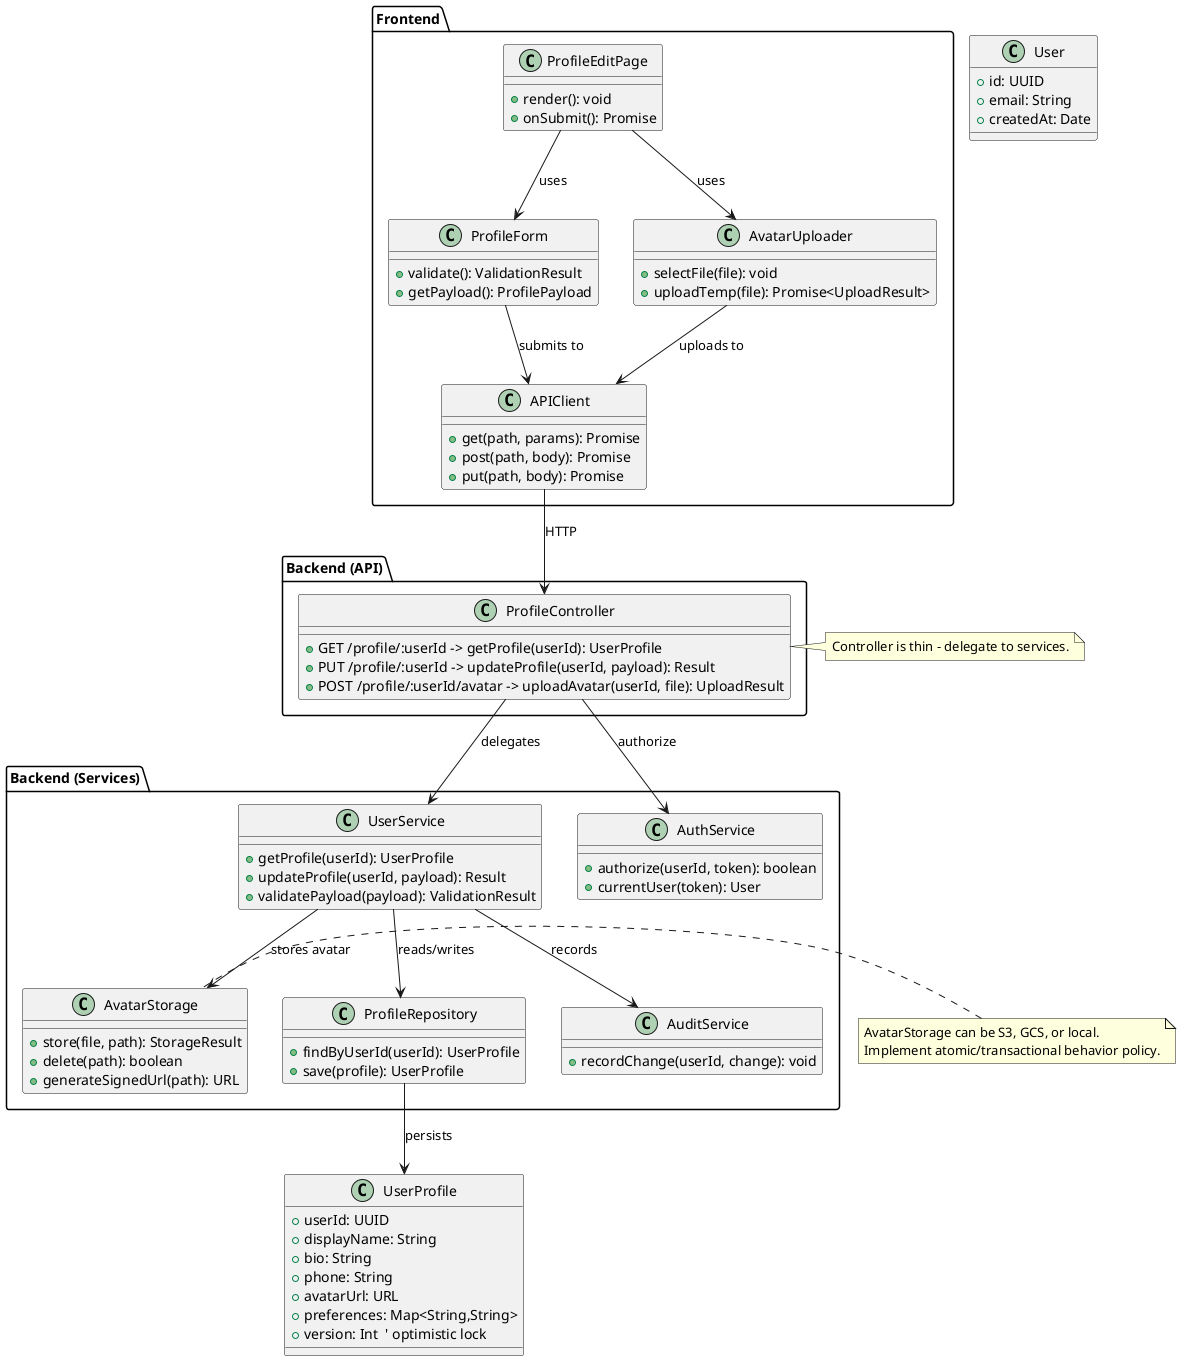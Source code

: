 @startuml ProfileEditClassDiagram
' Frontend
package "Frontend" {
  class ProfileEditPage {
    +render(): void
    +onSubmit(): Promise
  }
  class ProfileForm {
    +validate(): ValidationResult
    +getPayload(): ProfilePayload
  }
  class AvatarUploader {
    +selectFile(file): void
    +uploadTemp(file): Promise<UploadResult>
  }
  class APIClient {
    +get(path, params): Promise
    +post(path, body): Promise
    +put(path, body): Promise
  }
}

' Backend API / Controller
package "Backend (API)" {
  class ProfileController {
    +GET /profile/:userId -> getProfile(userId): UserProfile
    +PUT /profile/:userId -> updateProfile(userId, payload): Result
    +POST /profile/:userId/avatar -> uploadAvatar(userId, file): UploadResult
  }
}

' Backend Services & Persistence
package "Backend (Services)" {
  class UserService {
    +getProfile(userId): UserProfile
    +updateProfile(userId, payload): Result
    +validatePayload(payload): ValidationResult
  }
  class AuthService {
    +authorize(userId, token): boolean
    +currentUser(token): User
  }
  class ProfileRepository {
    +findByUserId(userId): UserProfile
    +save(profile): UserProfile
  }
  class AvatarStorage {
    +store(file, path): StorageResult
    +delete(path): boolean
    +generateSignedUrl(path): URL
  }
  class AuditService {
    +recordChange(userId, change): void
  }
}

' Domain entities
class User {
  +id: UUID
  +email: String
  +createdAt: Date
}
class UserProfile {
  +userId: UUID
  +displayName: String
  +bio: String
  +phone: String
  +avatarUrl: URL
  +preferences: Map<String,String>
  +version: Int  ' optimistic lock
}

' Associations (arrows)
ProfileEditPage --> ProfileForm : uses
ProfileEditPage --> AvatarUploader : uses
ProfileForm --> APIClient : submits to
AvatarUploader --> APIClient : uploads to
APIClient --> ProfileController : HTTP

ProfileController --> AuthService : authorize
ProfileController --> UserService : delegates
UserService --> ProfileRepository : reads/writes
UserService --> AvatarStorage : stores avatar
UserService --> AuditService : records
ProfileRepository --> UserProfile : persists

' Notes
note right of ProfileController
  Controller is thin - delegate to services.
end note

note left of AvatarStorage
  AvatarStorage can be S3, GCS, or local.
  Implement atomic/transactional behavior policy.
end note
@enduml